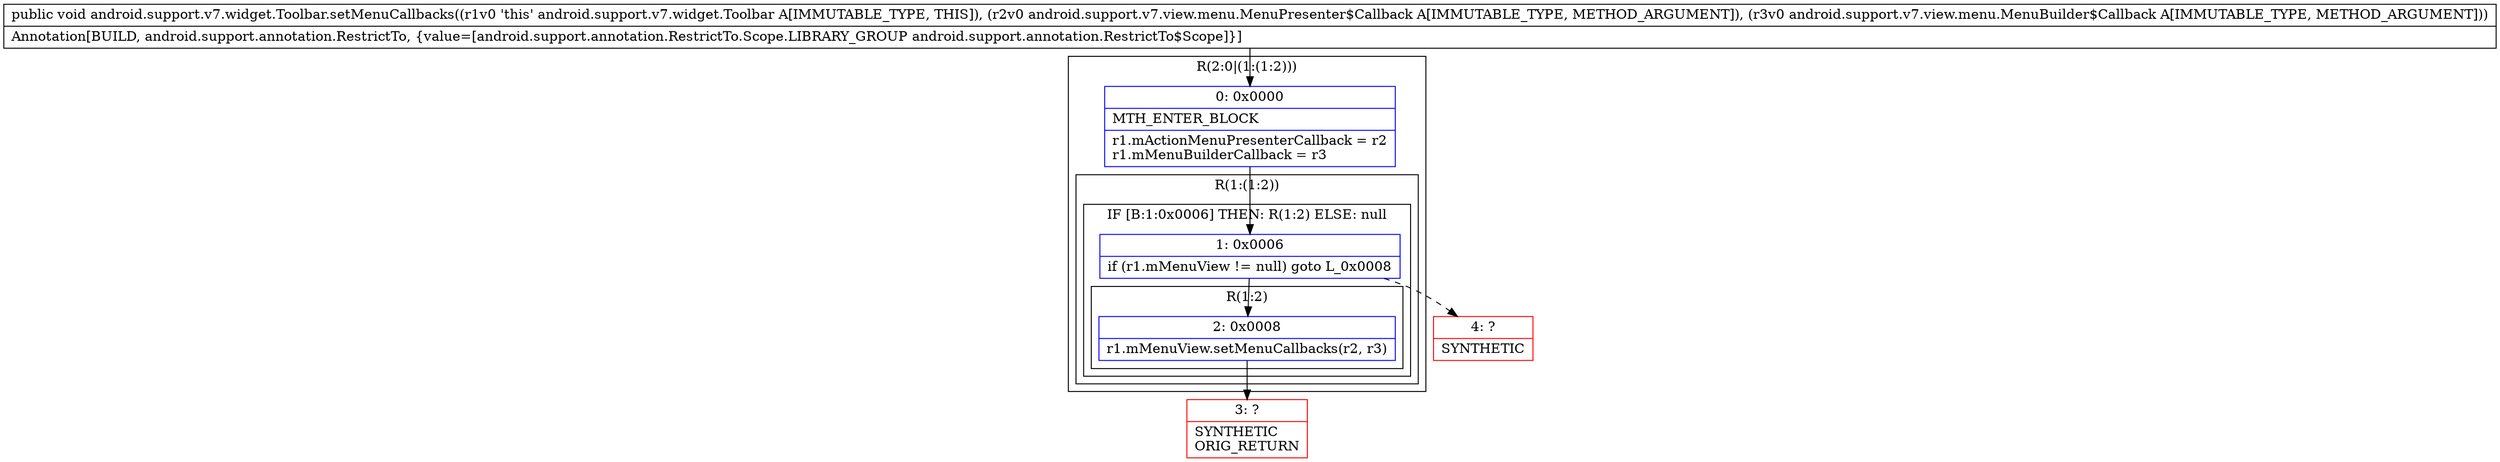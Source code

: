 digraph "CFG forandroid.support.v7.widget.Toolbar.setMenuCallbacks(Landroid\/support\/v7\/view\/menu\/MenuPresenter$Callback;Landroid\/support\/v7\/view\/menu\/MenuBuilder$Callback;)V" {
subgraph cluster_Region_2142427863 {
label = "R(2:0|(1:(1:2)))";
node [shape=record,color=blue];
Node_0 [shape=record,label="{0\:\ 0x0000|MTH_ENTER_BLOCK\l|r1.mActionMenuPresenterCallback = r2\lr1.mMenuBuilderCallback = r3\l}"];
subgraph cluster_Region_300694795 {
label = "R(1:(1:2))";
node [shape=record,color=blue];
subgraph cluster_IfRegion_1436951539 {
label = "IF [B:1:0x0006] THEN: R(1:2) ELSE: null";
node [shape=record,color=blue];
Node_1 [shape=record,label="{1\:\ 0x0006|if (r1.mMenuView != null) goto L_0x0008\l}"];
subgraph cluster_Region_159435928 {
label = "R(1:2)";
node [shape=record,color=blue];
Node_2 [shape=record,label="{2\:\ 0x0008|r1.mMenuView.setMenuCallbacks(r2, r3)\l}"];
}
}
}
}
Node_3 [shape=record,color=red,label="{3\:\ ?|SYNTHETIC\lORIG_RETURN\l}"];
Node_4 [shape=record,color=red,label="{4\:\ ?|SYNTHETIC\l}"];
MethodNode[shape=record,label="{public void android.support.v7.widget.Toolbar.setMenuCallbacks((r1v0 'this' android.support.v7.widget.Toolbar A[IMMUTABLE_TYPE, THIS]), (r2v0 android.support.v7.view.menu.MenuPresenter$Callback A[IMMUTABLE_TYPE, METHOD_ARGUMENT]), (r3v0 android.support.v7.view.menu.MenuBuilder$Callback A[IMMUTABLE_TYPE, METHOD_ARGUMENT]))  | Annotation[BUILD, android.support.annotation.RestrictTo, \{value=[android.support.annotation.RestrictTo.Scope.LIBRARY_GROUP android.support.annotation.RestrictTo$Scope]\}]\l}"];
MethodNode -> Node_0;
Node_0 -> Node_1;
Node_1 -> Node_2;
Node_1 -> Node_4[style=dashed];
Node_2 -> Node_3;
}

